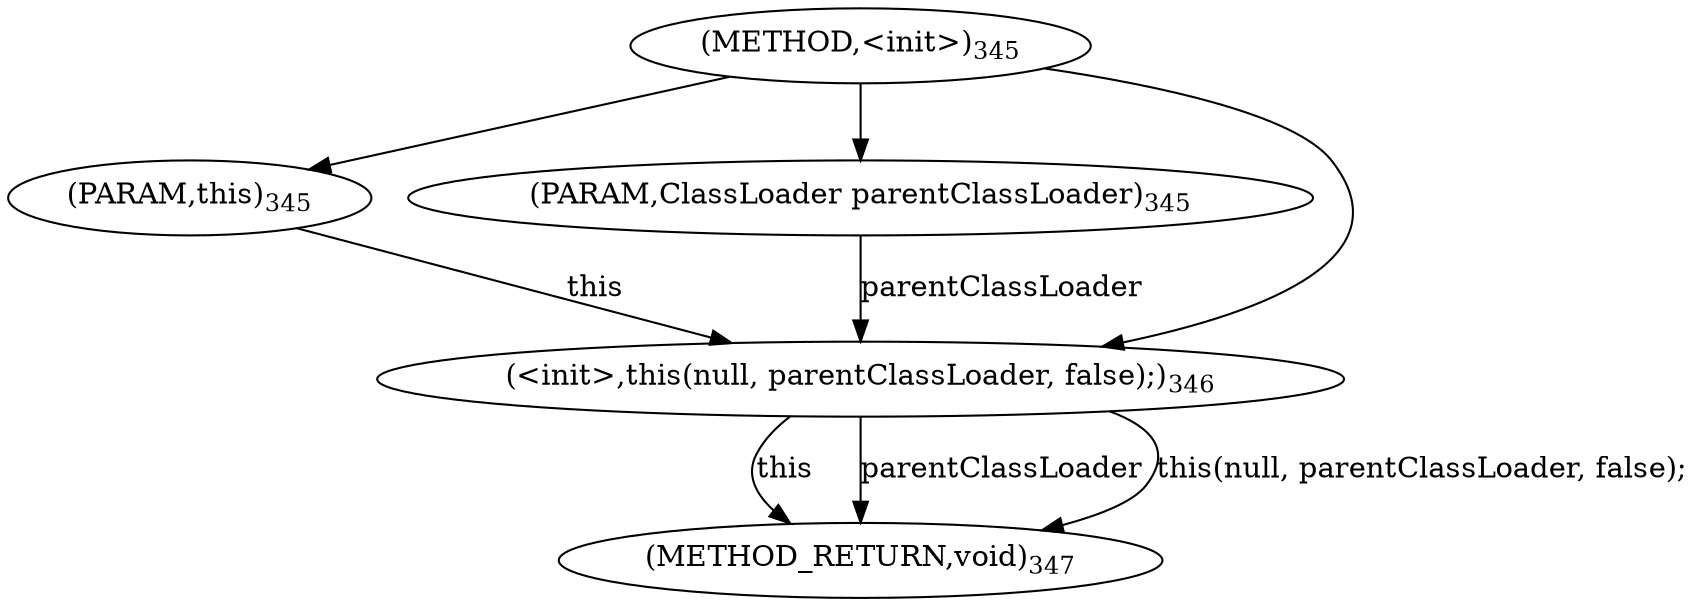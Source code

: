 digraph "&lt;init&gt;" {  
"331" [label = <(METHOD,&lt;init&gt;)<SUB>345</SUB>> ]
"335" [label = <(METHOD_RETURN,void)<SUB>347</SUB>> ]
"119" [label = <(PARAM,this)<SUB>345</SUB>> ]
"162" [label = <(PARAM,ClassLoader parentClassLoader)<SUB>345</SUB>> ]
"159" [label = <(&lt;init&gt;,this(null, parentClassLoader, false);)<SUB>346</SUB>> ]
"159" [label = <(&lt;init&gt;,this(null, parentClassLoader, false);)<SUB>346</SUB>> ]
"159" [label = <(&lt;init&gt;,this(null, parentClassLoader, false);)<SUB>346</SUB>> ]
"159" [label = <(&lt;init&gt;,this(null, parentClassLoader, false);)<SUB>346</SUB>> ]
"159" [label = <(&lt;init&gt;,this(null, parentClassLoader, false);)<SUB>346</SUB>> ]
  "159" -> "335"  [ label = "this"] 
  "159" -> "335"  [ label = "parentClassLoader"] 
  "159" -> "335"  [ label = "this(null, parentClassLoader, false);"] 
  "331" -> "119" 
  "331" -> "162" 
  "119" -> "159"  [ label = "this"] 
  "331" -> "159" 
  "162" -> "159"  [ label = "parentClassLoader"] 
}
